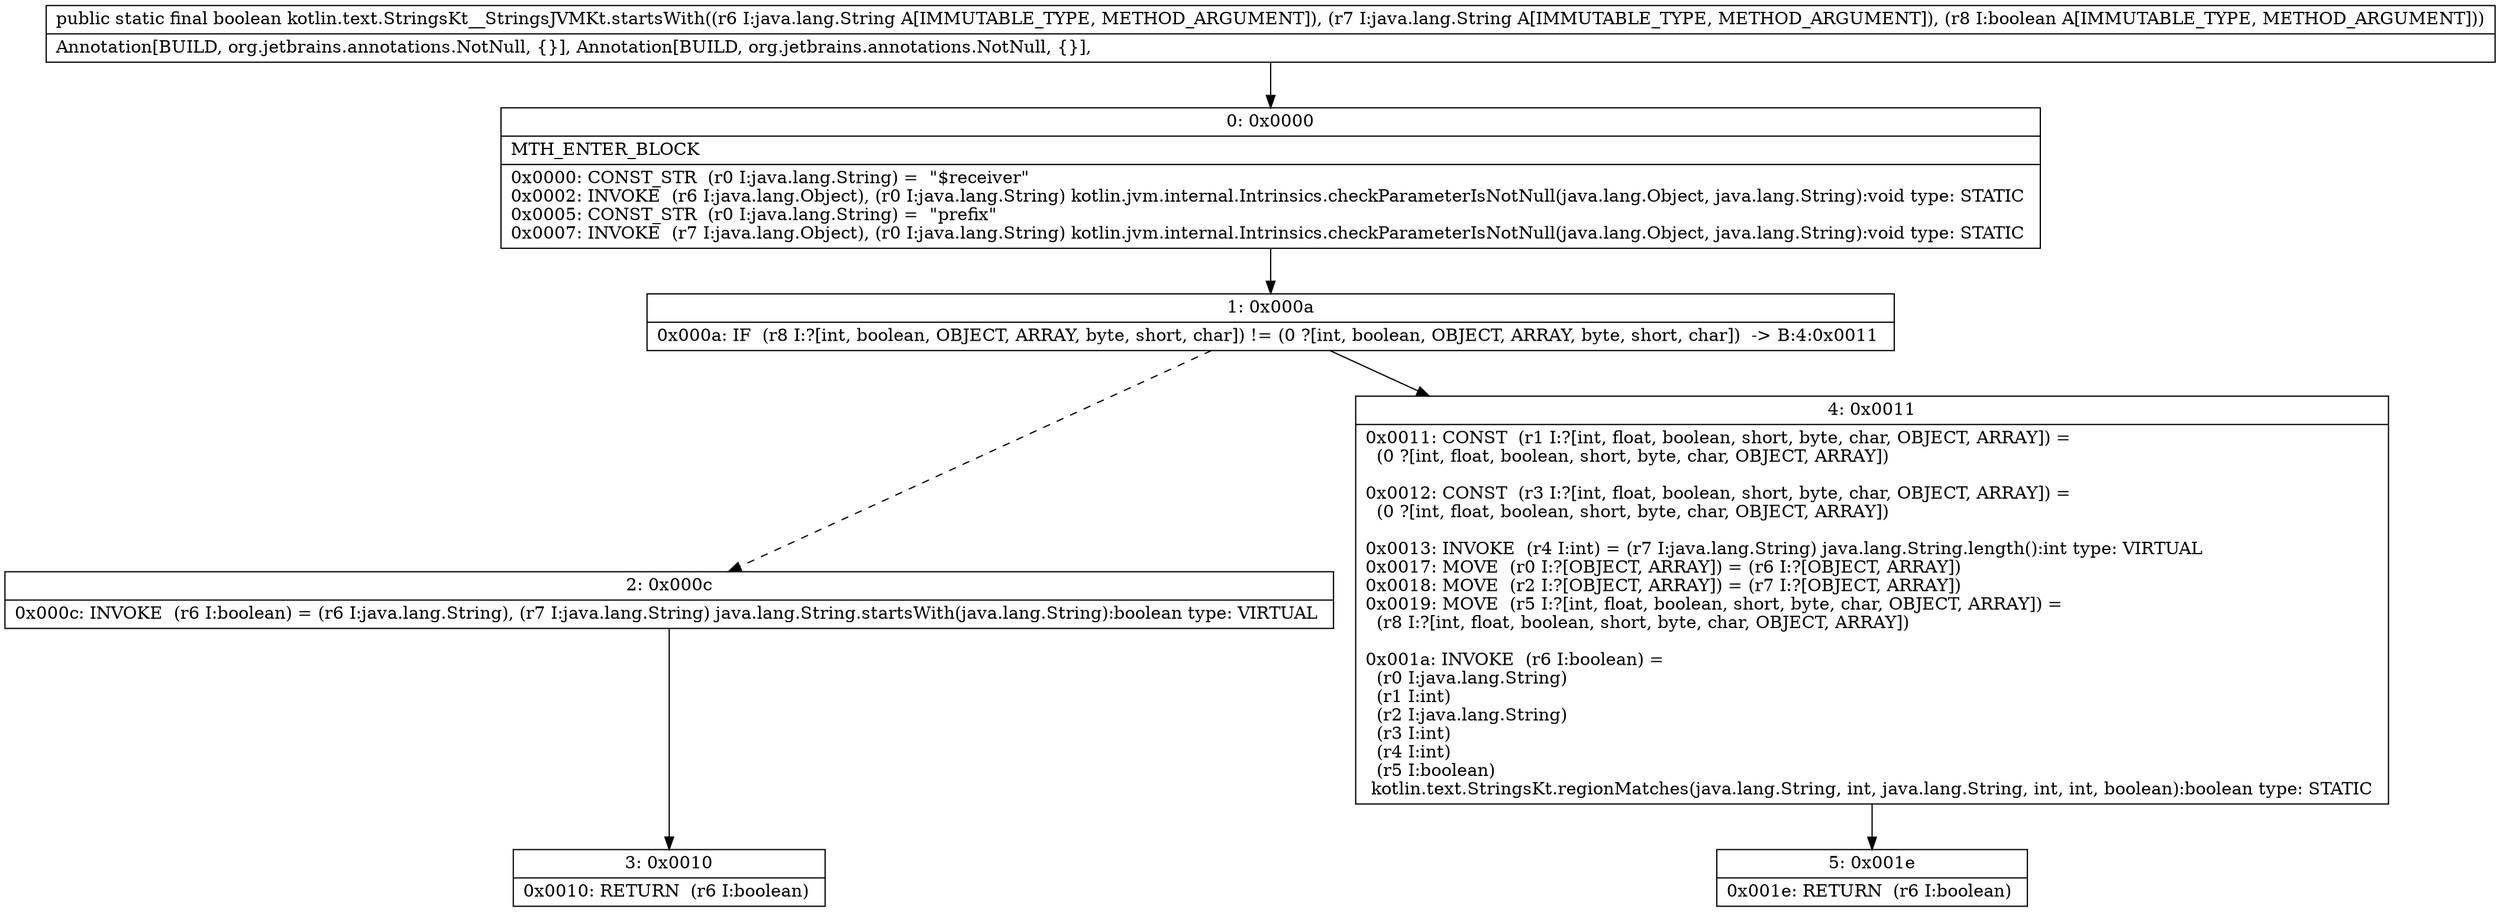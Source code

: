 digraph "CFG forkotlin.text.StringsKt__StringsJVMKt.startsWith(Ljava\/lang\/String;Ljava\/lang\/String;Z)Z" {
Node_0 [shape=record,label="{0\:\ 0x0000|MTH_ENTER_BLOCK\l|0x0000: CONST_STR  (r0 I:java.lang.String) =  \"$receiver\" \l0x0002: INVOKE  (r6 I:java.lang.Object), (r0 I:java.lang.String) kotlin.jvm.internal.Intrinsics.checkParameterIsNotNull(java.lang.Object, java.lang.String):void type: STATIC \l0x0005: CONST_STR  (r0 I:java.lang.String) =  \"prefix\" \l0x0007: INVOKE  (r7 I:java.lang.Object), (r0 I:java.lang.String) kotlin.jvm.internal.Intrinsics.checkParameterIsNotNull(java.lang.Object, java.lang.String):void type: STATIC \l}"];
Node_1 [shape=record,label="{1\:\ 0x000a|0x000a: IF  (r8 I:?[int, boolean, OBJECT, ARRAY, byte, short, char]) != (0 ?[int, boolean, OBJECT, ARRAY, byte, short, char])  \-\> B:4:0x0011 \l}"];
Node_2 [shape=record,label="{2\:\ 0x000c|0x000c: INVOKE  (r6 I:boolean) = (r6 I:java.lang.String), (r7 I:java.lang.String) java.lang.String.startsWith(java.lang.String):boolean type: VIRTUAL \l}"];
Node_3 [shape=record,label="{3\:\ 0x0010|0x0010: RETURN  (r6 I:boolean) \l}"];
Node_4 [shape=record,label="{4\:\ 0x0011|0x0011: CONST  (r1 I:?[int, float, boolean, short, byte, char, OBJECT, ARRAY]) = \l  (0 ?[int, float, boolean, short, byte, char, OBJECT, ARRAY])\l \l0x0012: CONST  (r3 I:?[int, float, boolean, short, byte, char, OBJECT, ARRAY]) = \l  (0 ?[int, float, boolean, short, byte, char, OBJECT, ARRAY])\l \l0x0013: INVOKE  (r4 I:int) = (r7 I:java.lang.String) java.lang.String.length():int type: VIRTUAL \l0x0017: MOVE  (r0 I:?[OBJECT, ARRAY]) = (r6 I:?[OBJECT, ARRAY]) \l0x0018: MOVE  (r2 I:?[OBJECT, ARRAY]) = (r7 I:?[OBJECT, ARRAY]) \l0x0019: MOVE  (r5 I:?[int, float, boolean, short, byte, char, OBJECT, ARRAY]) = \l  (r8 I:?[int, float, boolean, short, byte, char, OBJECT, ARRAY])\l \l0x001a: INVOKE  (r6 I:boolean) = \l  (r0 I:java.lang.String)\l  (r1 I:int)\l  (r2 I:java.lang.String)\l  (r3 I:int)\l  (r4 I:int)\l  (r5 I:boolean)\l kotlin.text.StringsKt.regionMatches(java.lang.String, int, java.lang.String, int, int, boolean):boolean type: STATIC \l}"];
Node_5 [shape=record,label="{5\:\ 0x001e|0x001e: RETURN  (r6 I:boolean) \l}"];
MethodNode[shape=record,label="{public static final boolean kotlin.text.StringsKt__StringsJVMKt.startsWith((r6 I:java.lang.String A[IMMUTABLE_TYPE, METHOD_ARGUMENT]), (r7 I:java.lang.String A[IMMUTABLE_TYPE, METHOD_ARGUMENT]), (r8 I:boolean A[IMMUTABLE_TYPE, METHOD_ARGUMENT]))  | Annotation[BUILD, org.jetbrains.annotations.NotNull, \{\}], Annotation[BUILD, org.jetbrains.annotations.NotNull, \{\}], \l}"];
MethodNode -> Node_0;
Node_0 -> Node_1;
Node_1 -> Node_2[style=dashed];
Node_1 -> Node_4;
Node_2 -> Node_3;
Node_4 -> Node_5;
}

